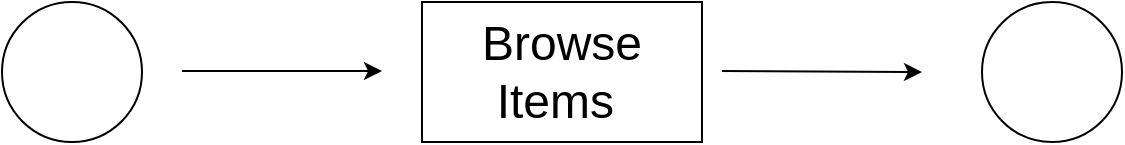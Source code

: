 <mxfile version="21.8.0" type="github">
  <diagram name="Page-1" id="_MTYcoZ_pEvMErZoWSPA">
    <mxGraphModel dx="1434" dy="758" grid="1" gridSize="10" guides="1" tooltips="1" connect="1" arrows="1" fold="1" page="1" pageScale="1" pageWidth="850" pageHeight="1100" math="0" shadow="0">
      <root>
        <mxCell id="0" />
        <mxCell id="1" parent="0" />
        <mxCell id="V4VUdm72Drd0ob-0342w-1" value="" style="ellipse;whiteSpace=wrap;html=1;" vertex="1" parent="1">
          <mxGeometry x="130" y="270" width="70" height="70" as="geometry" />
        </mxCell>
        <mxCell id="V4VUdm72Drd0ob-0342w-2" value="" style="rounded=0;whiteSpace=wrap;html=1;" vertex="1" parent="1">
          <mxGeometry x="340" y="270" width="140" height="70" as="geometry" />
        </mxCell>
        <mxCell id="V4VUdm72Drd0ob-0342w-3" value="" style="endArrow=classic;html=1;rounded=0;" edge="1" parent="1">
          <mxGeometry width="50" height="50" relative="1" as="geometry">
            <mxPoint x="220" y="304.5" as="sourcePoint" />
            <mxPoint x="320" y="304.5" as="targetPoint" />
          </mxGeometry>
        </mxCell>
        <mxCell id="V4VUdm72Drd0ob-0342w-4" value="" style="endArrow=classic;html=1;rounded=0;" edge="1" parent="1">
          <mxGeometry width="50" height="50" relative="1" as="geometry">
            <mxPoint x="490" y="304.5" as="sourcePoint" />
            <mxPoint x="590" y="305" as="targetPoint" />
          </mxGeometry>
        </mxCell>
        <mxCell id="V4VUdm72Drd0ob-0342w-7" value="" style="ellipse;whiteSpace=wrap;html=1;" vertex="1" parent="1">
          <mxGeometry x="620" y="270" width="70" height="70" as="geometry" />
        </mxCell>
        <mxCell id="V4VUdm72Drd0ob-0342w-8" value="&lt;font style=&quot;font-size: 24px;&quot;&gt;Browse Items&amp;nbsp;&lt;/font&gt;" style="text;html=1;strokeColor=none;fillColor=none;align=center;verticalAlign=middle;whiteSpace=wrap;rounded=0;" vertex="1" parent="1">
          <mxGeometry x="340" y="270" width="140" height="70" as="geometry" />
        </mxCell>
      </root>
    </mxGraphModel>
  </diagram>
</mxfile>
